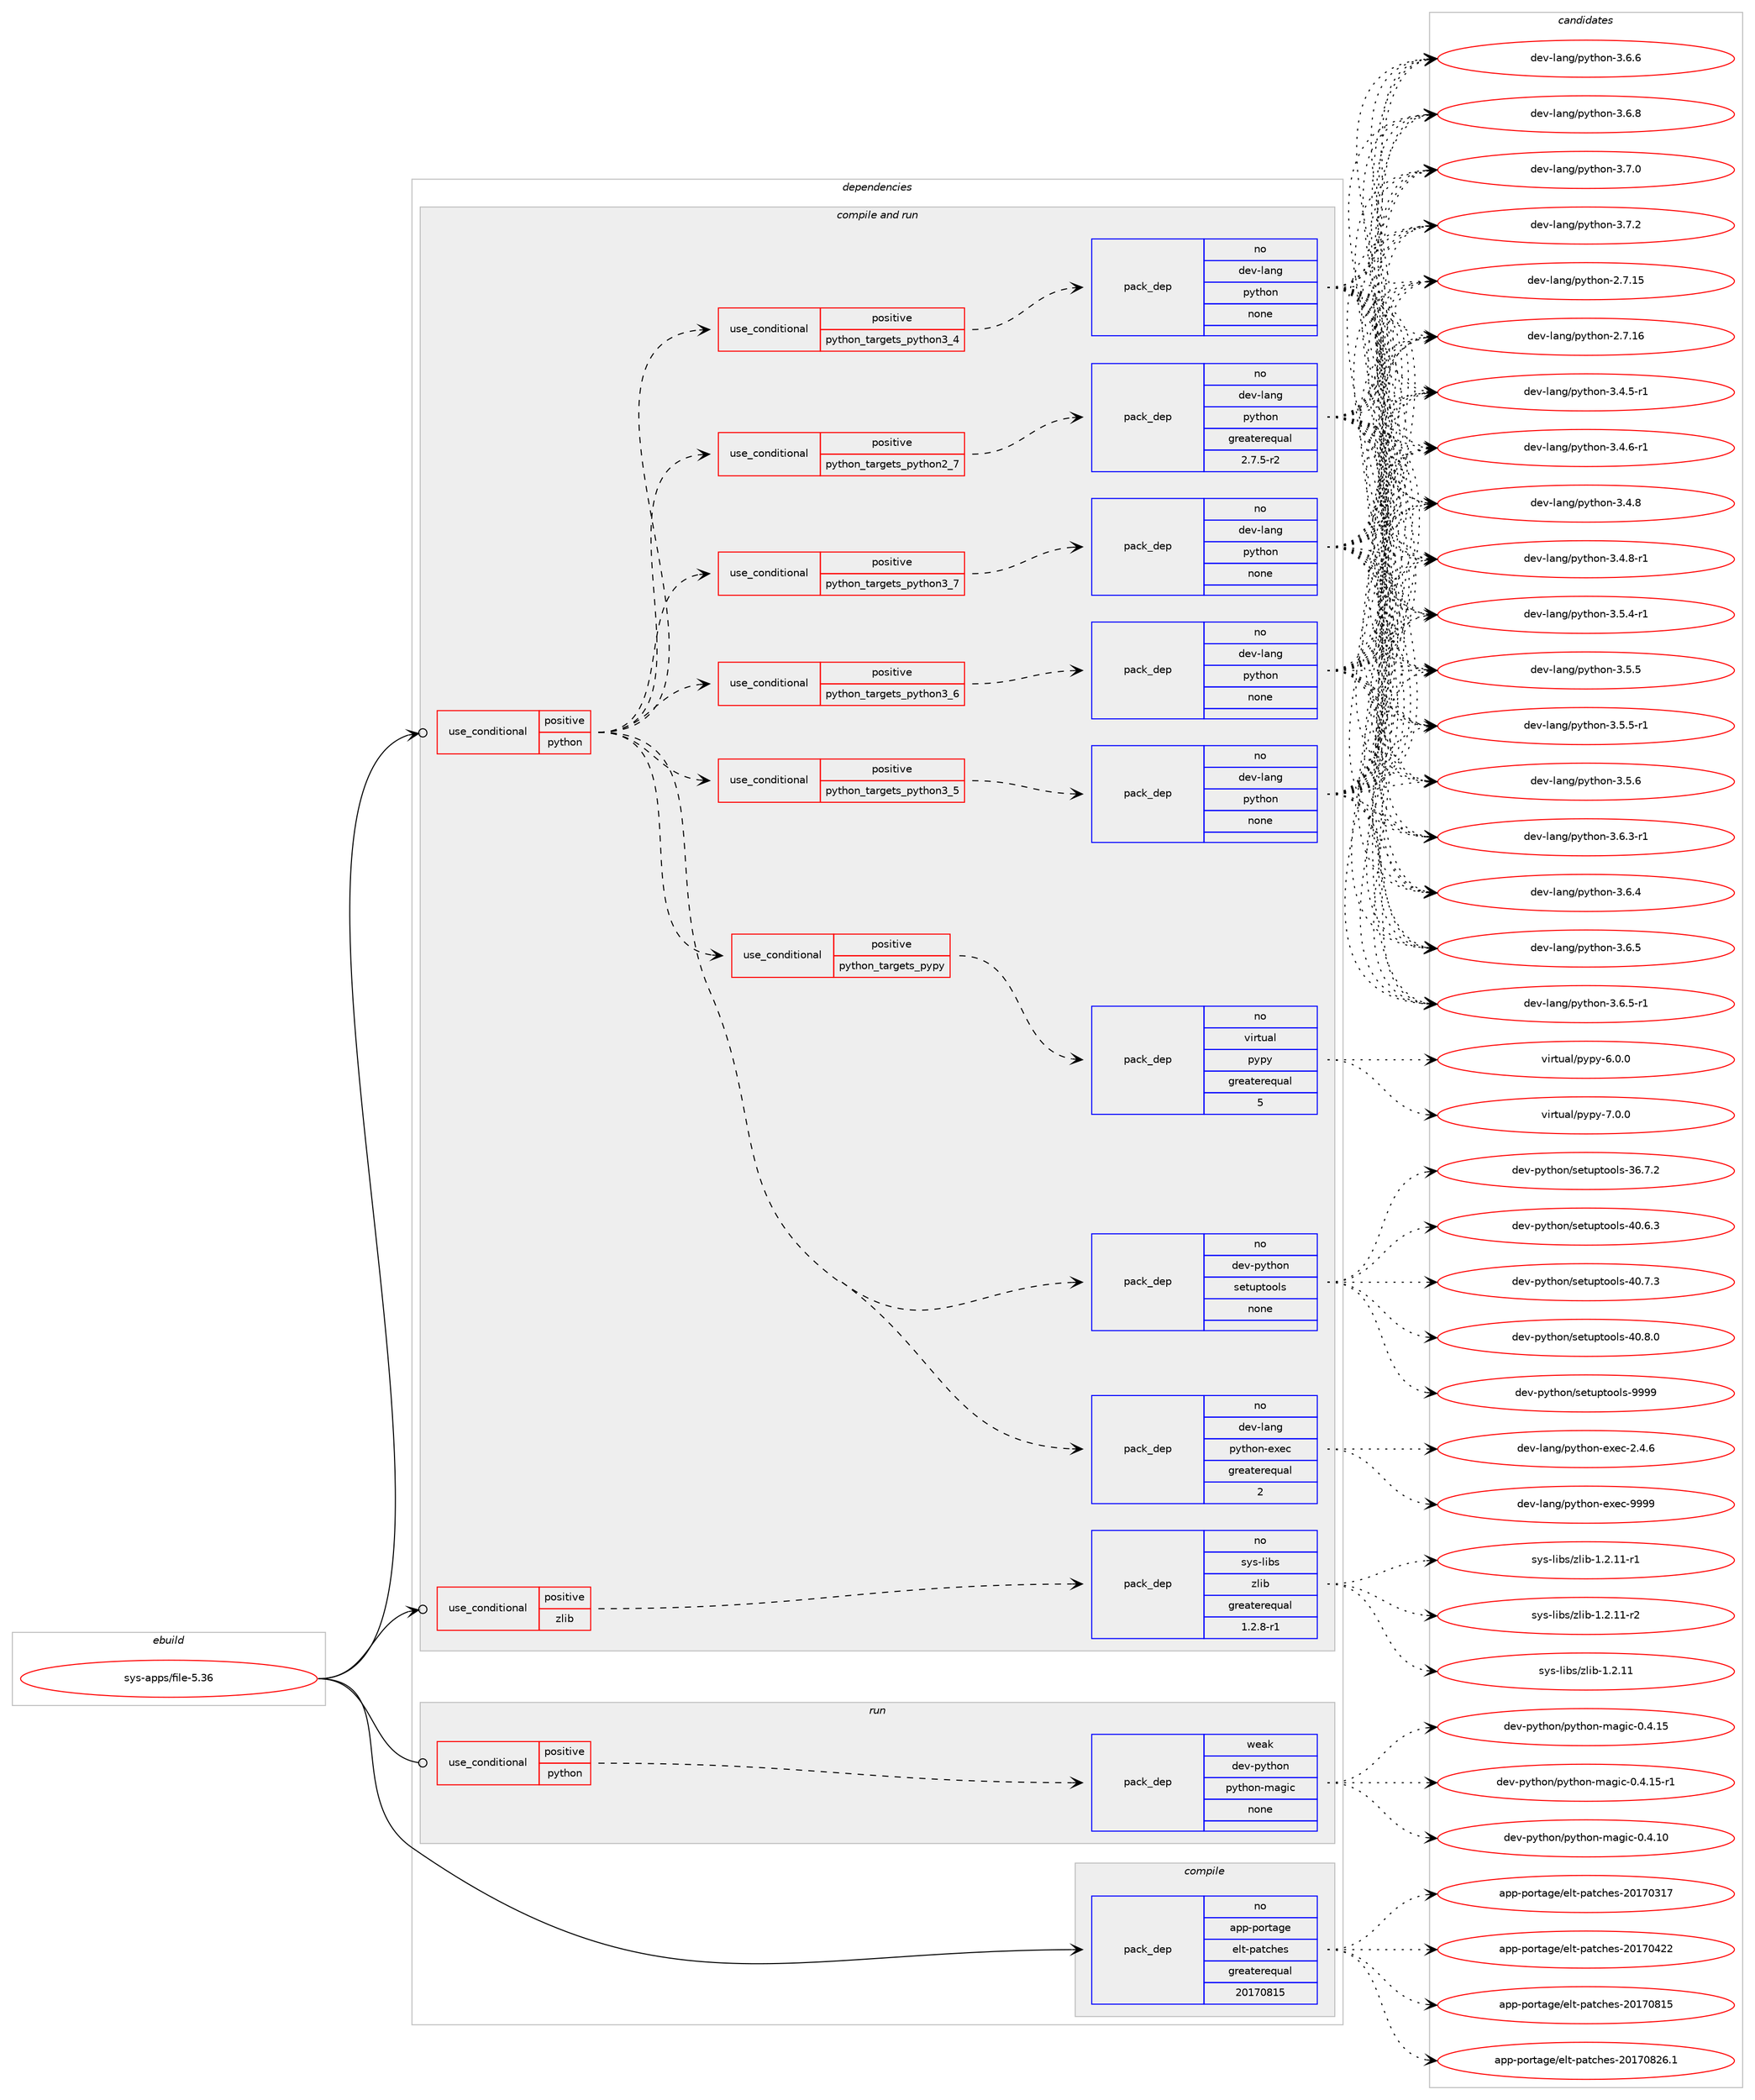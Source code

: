 digraph prolog {

# *************
# Graph options
# *************

newrank=true;
concentrate=true;
compound=true;
graph [rankdir=LR,fontname=Helvetica,fontsize=10,ranksep=1.5];#, ranksep=2.5, nodesep=0.2];
edge  [arrowhead=vee];
node  [fontname=Helvetica,fontsize=10];

# **********
# The ebuild
# **********

subgraph cluster_leftcol {
color=gray;
rank=same;
label=<<i>ebuild</i>>;
id [label="sys-apps/file-5.36", color=red, width=4, href="../sys-apps/file-5.36.svg"];
}

# ****************
# The dependencies
# ****************

subgraph cluster_midcol {
color=gray;
label=<<i>dependencies</i>>;
subgraph cluster_compile {
fillcolor="#eeeeee";
style=filled;
label=<<i>compile</i>>;
subgraph pack1226625 {
dependency1710458 [label=<<TABLE BORDER="0" CELLBORDER="1" CELLSPACING="0" CELLPADDING="4" WIDTH="220"><TR><TD ROWSPAN="6" CELLPADDING="30">pack_dep</TD></TR><TR><TD WIDTH="110">no</TD></TR><TR><TD>app-portage</TD></TR><TR><TD>elt-patches</TD></TR><TR><TD>greaterequal</TD></TR><TR><TD>20170815</TD></TR></TABLE>>, shape=none, color=blue];
}
id:e -> dependency1710458:w [weight=20,style="solid",arrowhead="vee"];
}
subgraph cluster_compileandrun {
fillcolor="#eeeeee";
style=filled;
label=<<i>compile and run</i>>;
subgraph cond455869 {
dependency1710459 [label=<<TABLE BORDER="0" CELLBORDER="1" CELLSPACING="0" CELLPADDING="4"><TR><TD ROWSPAN="3" CELLPADDING="10">use_conditional</TD></TR><TR><TD>positive</TD></TR><TR><TD>python</TD></TR></TABLE>>, shape=none, color=red];
subgraph cond455870 {
dependency1710460 [label=<<TABLE BORDER="0" CELLBORDER="1" CELLSPACING="0" CELLPADDING="4"><TR><TD ROWSPAN="3" CELLPADDING="10">use_conditional</TD></TR><TR><TD>positive</TD></TR><TR><TD>python_targets_pypy</TD></TR></TABLE>>, shape=none, color=red];
subgraph pack1226626 {
dependency1710461 [label=<<TABLE BORDER="0" CELLBORDER="1" CELLSPACING="0" CELLPADDING="4" WIDTH="220"><TR><TD ROWSPAN="6" CELLPADDING="30">pack_dep</TD></TR><TR><TD WIDTH="110">no</TD></TR><TR><TD>virtual</TD></TR><TR><TD>pypy</TD></TR><TR><TD>greaterequal</TD></TR><TR><TD>5</TD></TR></TABLE>>, shape=none, color=blue];
}
dependency1710460:e -> dependency1710461:w [weight=20,style="dashed",arrowhead="vee"];
}
dependency1710459:e -> dependency1710460:w [weight=20,style="dashed",arrowhead="vee"];
subgraph cond455871 {
dependency1710462 [label=<<TABLE BORDER="0" CELLBORDER="1" CELLSPACING="0" CELLPADDING="4"><TR><TD ROWSPAN="3" CELLPADDING="10">use_conditional</TD></TR><TR><TD>positive</TD></TR><TR><TD>python_targets_python2_7</TD></TR></TABLE>>, shape=none, color=red];
subgraph pack1226627 {
dependency1710463 [label=<<TABLE BORDER="0" CELLBORDER="1" CELLSPACING="0" CELLPADDING="4" WIDTH="220"><TR><TD ROWSPAN="6" CELLPADDING="30">pack_dep</TD></TR><TR><TD WIDTH="110">no</TD></TR><TR><TD>dev-lang</TD></TR><TR><TD>python</TD></TR><TR><TD>greaterequal</TD></TR><TR><TD>2.7.5-r2</TD></TR></TABLE>>, shape=none, color=blue];
}
dependency1710462:e -> dependency1710463:w [weight=20,style="dashed",arrowhead="vee"];
}
dependency1710459:e -> dependency1710462:w [weight=20,style="dashed",arrowhead="vee"];
subgraph cond455872 {
dependency1710464 [label=<<TABLE BORDER="0" CELLBORDER="1" CELLSPACING="0" CELLPADDING="4"><TR><TD ROWSPAN="3" CELLPADDING="10">use_conditional</TD></TR><TR><TD>positive</TD></TR><TR><TD>python_targets_python3_4</TD></TR></TABLE>>, shape=none, color=red];
subgraph pack1226628 {
dependency1710465 [label=<<TABLE BORDER="0" CELLBORDER="1" CELLSPACING="0" CELLPADDING="4" WIDTH="220"><TR><TD ROWSPAN="6" CELLPADDING="30">pack_dep</TD></TR><TR><TD WIDTH="110">no</TD></TR><TR><TD>dev-lang</TD></TR><TR><TD>python</TD></TR><TR><TD>none</TD></TR><TR><TD></TD></TR></TABLE>>, shape=none, color=blue];
}
dependency1710464:e -> dependency1710465:w [weight=20,style="dashed",arrowhead="vee"];
}
dependency1710459:e -> dependency1710464:w [weight=20,style="dashed",arrowhead="vee"];
subgraph cond455873 {
dependency1710466 [label=<<TABLE BORDER="0" CELLBORDER="1" CELLSPACING="0" CELLPADDING="4"><TR><TD ROWSPAN="3" CELLPADDING="10">use_conditional</TD></TR><TR><TD>positive</TD></TR><TR><TD>python_targets_python3_5</TD></TR></TABLE>>, shape=none, color=red];
subgraph pack1226629 {
dependency1710467 [label=<<TABLE BORDER="0" CELLBORDER="1" CELLSPACING="0" CELLPADDING="4" WIDTH="220"><TR><TD ROWSPAN="6" CELLPADDING="30">pack_dep</TD></TR><TR><TD WIDTH="110">no</TD></TR><TR><TD>dev-lang</TD></TR><TR><TD>python</TD></TR><TR><TD>none</TD></TR><TR><TD></TD></TR></TABLE>>, shape=none, color=blue];
}
dependency1710466:e -> dependency1710467:w [weight=20,style="dashed",arrowhead="vee"];
}
dependency1710459:e -> dependency1710466:w [weight=20,style="dashed",arrowhead="vee"];
subgraph cond455874 {
dependency1710468 [label=<<TABLE BORDER="0" CELLBORDER="1" CELLSPACING="0" CELLPADDING="4"><TR><TD ROWSPAN="3" CELLPADDING="10">use_conditional</TD></TR><TR><TD>positive</TD></TR><TR><TD>python_targets_python3_6</TD></TR></TABLE>>, shape=none, color=red];
subgraph pack1226630 {
dependency1710469 [label=<<TABLE BORDER="0" CELLBORDER="1" CELLSPACING="0" CELLPADDING="4" WIDTH="220"><TR><TD ROWSPAN="6" CELLPADDING="30">pack_dep</TD></TR><TR><TD WIDTH="110">no</TD></TR><TR><TD>dev-lang</TD></TR><TR><TD>python</TD></TR><TR><TD>none</TD></TR><TR><TD></TD></TR></TABLE>>, shape=none, color=blue];
}
dependency1710468:e -> dependency1710469:w [weight=20,style="dashed",arrowhead="vee"];
}
dependency1710459:e -> dependency1710468:w [weight=20,style="dashed",arrowhead="vee"];
subgraph cond455875 {
dependency1710470 [label=<<TABLE BORDER="0" CELLBORDER="1" CELLSPACING="0" CELLPADDING="4"><TR><TD ROWSPAN="3" CELLPADDING="10">use_conditional</TD></TR><TR><TD>positive</TD></TR><TR><TD>python_targets_python3_7</TD></TR></TABLE>>, shape=none, color=red];
subgraph pack1226631 {
dependency1710471 [label=<<TABLE BORDER="0" CELLBORDER="1" CELLSPACING="0" CELLPADDING="4" WIDTH="220"><TR><TD ROWSPAN="6" CELLPADDING="30">pack_dep</TD></TR><TR><TD WIDTH="110">no</TD></TR><TR><TD>dev-lang</TD></TR><TR><TD>python</TD></TR><TR><TD>none</TD></TR><TR><TD></TD></TR></TABLE>>, shape=none, color=blue];
}
dependency1710470:e -> dependency1710471:w [weight=20,style="dashed",arrowhead="vee"];
}
dependency1710459:e -> dependency1710470:w [weight=20,style="dashed",arrowhead="vee"];
subgraph pack1226632 {
dependency1710472 [label=<<TABLE BORDER="0" CELLBORDER="1" CELLSPACING="0" CELLPADDING="4" WIDTH="220"><TR><TD ROWSPAN="6" CELLPADDING="30">pack_dep</TD></TR><TR><TD WIDTH="110">no</TD></TR><TR><TD>dev-lang</TD></TR><TR><TD>python-exec</TD></TR><TR><TD>greaterequal</TD></TR><TR><TD>2</TD></TR></TABLE>>, shape=none, color=blue];
}
dependency1710459:e -> dependency1710472:w [weight=20,style="dashed",arrowhead="vee"];
subgraph pack1226633 {
dependency1710473 [label=<<TABLE BORDER="0" CELLBORDER="1" CELLSPACING="0" CELLPADDING="4" WIDTH="220"><TR><TD ROWSPAN="6" CELLPADDING="30">pack_dep</TD></TR><TR><TD WIDTH="110">no</TD></TR><TR><TD>dev-python</TD></TR><TR><TD>setuptools</TD></TR><TR><TD>none</TD></TR><TR><TD></TD></TR></TABLE>>, shape=none, color=blue];
}
dependency1710459:e -> dependency1710473:w [weight=20,style="dashed",arrowhead="vee"];
}
id:e -> dependency1710459:w [weight=20,style="solid",arrowhead="odotvee"];
subgraph cond455876 {
dependency1710474 [label=<<TABLE BORDER="0" CELLBORDER="1" CELLSPACING="0" CELLPADDING="4"><TR><TD ROWSPAN="3" CELLPADDING="10">use_conditional</TD></TR><TR><TD>positive</TD></TR><TR><TD>zlib</TD></TR></TABLE>>, shape=none, color=red];
subgraph pack1226634 {
dependency1710475 [label=<<TABLE BORDER="0" CELLBORDER="1" CELLSPACING="0" CELLPADDING="4" WIDTH="220"><TR><TD ROWSPAN="6" CELLPADDING="30">pack_dep</TD></TR><TR><TD WIDTH="110">no</TD></TR><TR><TD>sys-libs</TD></TR><TR><TD>zlib</TD></TR><TR><TD>greaterequal</TD></TR><TR><TD>1.2.8-r1</TD></TR></TABLE>>, shape=none, color=blue];
}
dependency1710474:e -> dependency1710475:w [weight=20,style="dashed",arrowhead="vee"];
}
id:e -> dependency1710474:w [weight=20,style="solid",arrowhead="odotvee"];
}
subgraph cluster_run {
fillcolor="#eeeeee";
style=filled;
label=<<i>run</i>>;
subgraph cond455877 {
dependency1710476 [label=<<TABLE BORDER="0" CELLBORDER="1" CELLSPACING="0" CELLPADDING="4"><TR><TD ROWSPAN="3" CELLPADDING="10">use_conditional</TD></TR><TR><TD>positive</TD></TR><TR><TD>python</TD></TR></TABLE>>, shape=none, color=red];
subgraph pack1226635 {
dependency1710477 [label=<<TABLE BORDER="0" CELLBORDER="1" CELLSPACING="0" CELLPADDING="4" WIDTH="220"><TR><TD ROWSPAN="6" CELLPADDING="30">pack_dep</TD></TR><TR><TD WIDTH="110">weak</TD></TR><TR><TD>dev-python</TD></TR><TR><TD>python-magic</TD></TR><TR><TD>none</TD></TR><TR><TD></TD></TR></TABLE>>, shape=none, color=blue];
}
dependency1710476:e -> dependency1710477:w [weight=20,style="dashed",arrowhead="vee"];
}
id:e -> dependency1710476:w [weight=20,style="solid",arrowhead="odot"];
}
}

# **************
# The candidates
# **************

subgraph cluster_choices {
rank=same;
color=gray;
label=<<i>candidates</i>>;

subgraph choice1226625 {
color=black;
nodesep=1;
choice97112112451121111141169710310147101108116451129711699104101115455048495548514955 [label="app-portage/elt-patches-20170317", color=red, width=4,href="../app-portage/elt-patches-20170317.svg"];
choice97112112451121111141169710310147101108116451129711699104101115455048495548525050 [label="app-portage/elt-patches-20170422", color=red, width=4,href="../app-portage/elt-patches-20170422.svg"];
choice97112112451121111141169710310147101108116451129711699104101115455048495548564953 [label="app-portage/elt-patches-20170815", color=red, width=4,href="../app-portage/elt-patches-20170815.svg"];
choice971121124511211111411697103101471011081164511297116991041011154550484955485650544649 [label="app-portage/elt-patches-20170826.1", color=red, width=4,href="../app-portage/elt-patches-20170826.1.svg"];
dependency1710458:e -> choice97112112451121111141169710310147101108116451129711699104101115455048495548514955:w [style=dotted,weight="100"];
dependency1710458:e -> choice97112112451121111141169710310147101108116451129711699104101115455048495548525050:w [style=dotted,weight="100"];
dependency1710458:e -> choice97112112451121111141169710310147101108116451129711699104101115455048495548564953:w [style=dotted,weight="100"];
dependency1710458:e -> choice971121124511211111411697103101471011081164511297116991041011154550484955485650544649:w [style=dotted,weight="100"];
}
subgraph choice1226626 {
color=black;
nodesep=1;
choice1181051141161179710847112121112121455446484648 [label="virtual/pypy-6.0.0", color=red, width=4,href="../virtual/pypy-6.0.0.svg"];
choice1181051141161179710847112121112121455546484648 [label="virtual/pypy-7.0.0", color=red, width=4,href="../virtual/pypy-7.0.0.svg"];
dependency1710461:e -> choice1181051141161179710847112121112121455446484648:w [style=dotted,weight="100"];
dependency1710461:e -> choice1181051141161179710847112121112121455546484648:w [style=dotted,weight="100"];
}
subgraph choice1226627 {
color=black;
nodesep=1;
choice10010111845108971101034711212111610411111045504655464953 [label="dev-lang/python-2.7.15", color=red, width=4,href="../dev-lang/python-2.7.15.svg"];
choice10010111845108971101034711212111610411111045504655464954 [label="dev-lang/python-2.7.16", color=red, width=4,href="../dev-lang/python-2.7.16.svg"];
choice1001011184510897110103471121211161041111104551465246534511449 [label="dev-lang/python-3.4.5-r1", color=red, width=4,href="../dev-lang/python-3.4.5-r1.svg"];
choice1001011184510897110103471121211161041111104551465246544511449 [label="dev-lang/python-3.4.6-r1", color=red, width=4,href="../dev-lang/python-3.4.6-r1.svg"];
choice100101118451089711010347112121116104111110455146524656 [label="dev-lang/python-3.4.8", color=red, width=4,href="../dev-lang/python-3.4.8.svg"];
choice1001011184510897110103471121211161041111104551465246564511449 [label="dev-lang/python-3.4.8-r1", color=red, width=4,href="../dev-lang/python-3.4.8-r1.svg"];
choice1001011184510897110103471121211161041111104551465346524511449 [label="dev-lang/python-3.5.4-r1", color=red, width=4,href="../dev-lang/python-3.5.4-r1.svg"];
choice100101118451089711010347112121116104111110455146534653 [label="dev-lang/python-3.5.5", color=red, width=4,href="../dev-lang/python-3.5.5.svg"];
choice1001011184510897110103471121211161041111104551465346534511449 [label="dev-lang/python-3.5.5-r1", color=red, width=4,href="../dev-lang/python-3.5.5-r1.svg"];
choice100101118451089711010347112121116104111110455146534654 [label="dev-lang/python-3.5.6", color=red, width=4,href="../dev-lang/python-3.5.6.svg"];
choice1001011184510897110103471121211161041111104551465446514511449 [label="dev-lang/python-3.6.3-r1", color=red, width=4,href="../dev-lang/python-3.6.3-r1.svg"];
choice100101118451089711010347112121116104111110455146544652 [label="dev-lang/python-3.6.4", color=red, width=4,href="../dev-lang/python-3.6.4.svg"];
choice100101118451089711010347112121116104111110455146544653 [label="dev-lang/python-3.6.5", color=red, width=4,href="../dev-lang/python-3.6.5.svg"];
choice1001011184510897110103471121211161041111104551465446534511449 [label="dev-lang/python-3.6.5-r1", color=red, width=4,href="../dev-lang/python-3.6.5-r1.svg"];
choice100101118451089711010347112121116104111110455146544654 [label="dev-lang/python-3.6.6", color=red, width=4,href="../dev-lang/python-3.6.6.svg"];
choice100101118451089711010347112121116104111110455146544656 [label="dev-lang/python-3.6.8", color=red, width=4,href="../dev-lang/python-3.6.8.svg"];
choice100101118451089711010347112121116104111110455146554648 [label="dev-lang/python-3.7.0", color=red, width=4,href="../dev-lang/python-3.7.0.svg"];
choice100101118451089711010347112121116104111110455146554650 [label="dev-lang/python-3.7.2", color=red, width=4,href="../dev-lang/python-3.7.2.svg"];
dependency1710463:e -> choice10010111845108971101034711212111610411111045504655464953:w [style=dotted,weight="100"];
dependency1710463:e -> choice10010111845108971101034711212111610411111045504655464954:w [style=dotted,weight="100"];
dependency1710463:e -> choice1001011184510897110103471121211161041111104551465246534511449:w [style=dotted,weight="100"];
dependency1710463:e -> choice1001011184510897110103471121211161041111104551465246544511449:w [style=dotted,weight="100"];
dependency1710463:e -> choice100101118451089711010347112121116104111110455146524656:w [style=dotted,weight="100"];
dependency1710463:e -> choice1001011184510897110103471121211161041111104551465246564511449:w [style=dotted,weight="100"];
dependency1710463:e -> choice1001011184510897110103471121211161041111104551465346524511449:w [style=dotted,weight="100"];
dependency1710463:e -> choice100101118451089711010347112121116104111110455146534653:w [style=dotted,weight="100"];
dependency1710463:e -> choice1001011184510897110103471121211161041111104551465346534511449:w [style=dotted,weight="100"];
dependency1710463:e -> choice100101118451089711010347112121116104111110455146534654:w [style=dotted,weight="100"];
dependency1710463:e -> choice1001011184510897110103471121211161041111104551465446514511449:w [style=dotted,weight="100"];
dependency1710463:e -> choice100101118451089711010347112121116104111110455146544652:w [style=dotted,weight="100"];
dependency1710463:e -> choice100101118451089711010347112121116104111110455146544653:w [style=dotted,weight="100"];
dependency1710463:e -> choice1001011184510897110103471121211161041111104551465446534511449:w [style=dotted,weight="100"];
dependency1710463:e -> choice100101118451089711010347112121116104111110455146544654:w [style=dotted,weight="100"];
dependency1710463:e -> choice100101118451089711010347112121116104111110455146544656:w [style=dotted,weight="100"];
dependency1710463:e -> choice100101118451089711010347112121116104111110455146554648:w [style=dotted,weight="100"];
dependency1710463:e -> choice100101118451089711010347112121116104111110455146554650:w [style=dotted,weight="100"];
}
subgraph choice1226628 {
color=black;
nodesep=1;
choice10010111845108971101034711212111610411111045504655464953 [label="dev-lang/python-2.7.15", color=red, width=4,href="../dev-lang/python-2.7.15.svg"];
choice10010111845108971101034711212111610411111045504655464954 [label="dev-lang/python-2.7.16", color=red, width=4,href="../dev-lang/python-2.7.16.svg"];
choice1001011184510897110103471121211161041111104551465246534511449 [label="dev-lang/python-3.4.5-r1", color=red, width=4,href="../dev-lang/python-3.4.5-r1.svg"];
choice1001011184510897110103471121211161041111104551465246544511449 [label="dev-lang/python-3.4.6-r1", color=red, width=4,href="../dev-lang/python-3.4.6-r1.svg"];
choice100101118451089711010347112121116104111110455146524656 [label="dev-lang/python-3.4.8", color=red, width=4,href="../dev-lang/python-3.4.8.svg"];
choice1001011184510897110103471121211161041111104551465246564511449 [label="dev-lang/python-3.4.8-r1", color=red, width=4,href="../dev-lang/python-3.4.8-r1.svg"];
choice1001011184510897110103471121211161041111104551465346524511449 [label="dev-lang/python-3.5.4-r1", color=red, width=4,href="../dev-lang/python-3.5.4-r1.svg"];
choice100101118451089711010347112121116104111110455146534653 [label="dev-lang/python-3.5.5", color=red, width=4,href="../dev-lang/python-3.5.5.svg"];
choice1001011184510897110103471121211161041111104551465346534511449 [label="dev-lang/python-3.5.5-r1", color=red, width=4,href="../dev-lang/python-3.5.5-r1.svg"];
choice100101118451089711010347112121116104111110455146534654 [label="dev-lang/python-3.5.6", color=red, width=4,href="../dev-lang/python-3.5.6.svg"];
choice1001011184510897110103471121211161041111104551465446514511449 [label="dev-lang/python-3.6.3-r1", color=red, width=4,href="../dev-lang/python-3.6.3-r1.svg"];
choice100101118451089711010347112121116104111110455146544652 [label="dev-lang/python-3.6.4", color=red, width=4,href="../dev-lang/python-3.6.4.svg"];
choice100101118451089711010347112121116104111110455146544653 [label="dev-lang/python-3.6.5", color=red, width=4,href="../dev-lang/python-3.6.5.svg"];
choice1001011184510897110103471121211161041111104551465446534511449 [label="dev-lang/python-3.6.5-r1", color=red, width=4,href="../dev-lang/python-3.6.5-r1.svg"];
choice100101118451089711010347112121116104111110455146544654 [label="dev-lang/python-3.6.6", color=red, width=4,href="../dev-lang/python-3.6.6.svg"];
choice100101118451089711010347112121116104111110455146544656 [label="dev-lang/python-3.6.8", color=red, width=4,href="../dev-lang/python-3.6.8.svg"];
choice100101118451089711010347112121116104111110455146554648 [label="dev-lang/python-3.7.0", color=red, width=4,href="../dev-lang/python-3.7.0.svg"];
choice100101118451089711010347112121116104111110455146554650 [label="dev-lang/python-3.7.2", color=red, width=4,href="../dev-lang/python-3.7.2.svg"];
dependency1710465:e -> choice10010111845108971101034711212111610411111045504655464953:w [style=dotted,weight="100"];
dependency1710465:e -> choice10010111845108971101034711212111610411111045504655464954:w [style=dotted,weight="100"];
dependency1710465:e -> choice1001011184510897110103471121211161041111104551465246534511449:w [style=dotted,weight="100"];
dependency1710465:e -> choice1001011184510897110103471121211161041111104551465246544511449:w [style=dotted,weight="100"];
dependency1710465:e -> choice100101118451089711010347112121116104111110455146524656:w [style=dotted,weight="100"];
dependency1710465:e -> choice1001011184510897110103471121211161041111104551465246564511449:w [style=dotted,weight="100"];
dependency1710465:e -> choice1001011184510897110103471121211161041111104551465346524511449:w [style=dotted,weight="100"];
dependency1710465:e -> choice100101118451089711010347112121116104111110455146534653:w [style=dotted,weight="100"];
dependency1710465:e -> choice1001011184510897110103471121211161041111104551465346534511449:w [style=dotted,weight="100"];
dependency1710465:e -> choice100101118451089711010347112121116104111110455146534654:w [style=dotted,weight="100"];
dependency1710465:e -> choice1001011184510897110103471121211161041111104551465446514511449:w [style=dotted,weight="100"];
dependency1710465:e -> choice100101118451089711010347112121116104111110455146544652:w [style=dotted,weight="100"];
dependency1710465:e -> choice100101118451089711010347112121116104111110455146544653:w [style=dotted,weight="100"];
dependency1710465:e -> choice1001011184510897110103471121211161041111104551465446534511449:w [style=dotted,weight="100"];
dependency1710465:e -> choice100101118451089711010347112121116104111110455146544654:w [style=dotted,weight="100"];
dependency1710465:e -> choice100101118451089711010347112121116104111110455146544656:w [style=dotted,weight="100"];
dependency1710465:e -> choice100101118451089711010347112121116104111110455146554648:w [style=dotted,weight="100"];
dependency1710465:e -> choice100101118451089711010347112121116104111110455146554650:w [style=dotted,weight="100"];
}
subgraph choice1226629 {
color=black;
nodesep=1;
choice10010111845108971101034711212111610411111045504655464953 [label="dev-lang/python-2.7.15", color=red, width=4,href="../dev-lang/python-2.7.15.svg"];
choice10010111845108971101034711212111610411111045504655464954 [label="dev-lang/python-2.7.16", color=red, width=4,href="../dev-lang/python-2.7.16.svg"];
choice1001011184510897110103471121211161041111104551465246534511449 [label="dev-lang/python-3.4.5-r1", color=red, width=4,href="../dev-lang/python-3.4.5-r1.svg"];
choice1001011184510897110103471121211161041111104551465246544511449 [label="dev-lang/python-3.4.6-r1", color=red, width=4,href="../dev-lang/python-3.4.6-r1.svg"];
choice100101118451089711010347112121116104111110455146524656 [label="dev-lang/python-3.4.8", color=red, width=4,href="../dev-lang/python-3.4.8.svg"];
choice1001011184510897110103471121211161041111104551465246564511449 [label="dev-lang/python-3.4.8-r1", color=red, width=4,href="../dev-lang/python-3.4.8-r1.svg"];
choice1001011184510897110103471121211161041111104551465346524511449 [label="dev-lang/python-3.5.4-r1", color=red, width=4,href="../dev-lang/python-3.5.4-r1.svg"];
choice100101118451089711010347112121116104111110455146534653 [label="dev-lang/python-3.5.5", color=red, width=4,href="../dev-lang/python-3.5.5.svg"];
choice1001011184510897110103471121211161041111104551465346534511449 [label="dev-lang/python-3.5.5-r1", color=red, width=4,href="../dev-lang/python-3.5.5-r1.svg"];
choice100101118451089711010347112121116104111110455146534654 [label="dev-lang/python-3.5.6", color=red, width=4,href="../dev-lang/python-3.5.6.svg"];
choice1001011184510897110103471121211161041111104551465446514511449 [label="dev-lang/python-3.6.3-r1", color=red, width=4,href="../dev-lang/python-3.6.3-r1.svg"];
choice100101118451089711010347112121116104111110455146544652 [label="dev-lang/python-3.6.4", color=red, width=4,href="../dev-lang/python-3.6.4.svg"];
choice100101118451089711010347112121116104111110455146544653 [label="dev-lang/python-3.6.5", color=red, width=4,href="../dev-lang/python-3.6.5.svg"];
choice1001011184510897110103471121211161041111104551465446534511449 [label="dev-lang/python-3.6.5-r1", color=red, width=4,href="../dev-lang/python-3.6.5-r1.svg"];
choice100101118451089711010347112121116104111110455146544654 [label="dev-lang/python-3.6.6", color=red, width=4,href="../dev-lang/python-3.6.6.svg"];
choice100101118451089711010347112121116104111110455146544656 [label="dev-lang/python-3.6.8", color=red, width=4,href="../dev-lang/python-3.6.8.svg"];
choice100101118451089711010347112121116104111110455146554648 [label="dev-lang/python-3.7.0", color=red, width=4,href="../dev-lang/python-3.7.0.svg"];
choice100101118451089711010347112121116104111110455146554650 [label="dev-lang/python-3.7.2", color=red, width=4,href="../dev-lang/python-3.7.2.svg"];
dependency1710467:e -> choice10010111845108971101034711212111610411111045504655464953:w [style=dotted,weight="100"];
dependency1710467:e -> choice10010111845108971101034711212111610411111045504655464954:w [style=dotted,weight="100"];
dependency1710467:e -> choice1001011184510897110103471121211161041111104551465246534511449:w [style=dotted,weight="100"];
dependency1710467:e -> choice1001011184510897110103471121211161041111104551465246544511449:w [style=dotted,weight="100"];
dependency1710467:e -> choice100101118451089711010347112121116104111110455146524656:w [style=dotted,weight="100"];
dependency1710467:e -> choice1001011184510897110103471121211161041111104551465246564511449:w [style=dotted,weight="100"];
dependency1710467:e -> choice1001011184510897110103471121211161041111104551465346524511449:w [style=dotted,weight="100"];
dependency1710467:e -> choice100101118451089711010347112121116104111110455146534653:w [style=dotted,weight="100"];
dependency1710467:e -> choice1001011184510897110103471121211161041111104551465346534511449:w [style=dotted,weight="100"];
dependency1710467:e -> choice100101118451089711010347112121116104111110455146534654:w [style=dotted,weight="100"];
dependency1710467:e -> choice1001011184510897110103471121211161041111104551465446514511449:w [style=dotted,weight="100"];
dependency1710467:e -> choice100101118451089711010347112121116104111110455146544652:w [style=dotted,weight="100"];
dependency1710467:e -> choice100101118451089711010347112121116104111110455146544653:w [style=dotted,weight="100"];
dependency1710467:e -> choice1001011184510897110103471121211161041111104551465446534511449:w [style=dotted,weight="100"];
dependency1710467:e -> choice100101118451089711010347112121116104111110455146544654:w [style=dotted,weight="100"];
dependency1710467:e -> choice100101118451089711010347112121116104111110455146544656:w [style=dotted,weight="100"];
dependency1710467:e -> choice100101118451089711010347112121116104111110455146554648:w [style=dotted,weight="100"];
dependency1710467:e -> choice100101118451089711010347112121116104111110455146554650:w [style=dotted,weight="100"];
}
subgraph choice1226630 {
color=black;
nodesep=1;
choice10010111845108971101034711212111610411111045504655464953 [label="dev-lang/python-2.7.15", color=red, width=4,href="../dev-lang/python-2.7.15.svg"];
choice10010111845108971101034711212111610411111045504655464954 [label="dev-lang/python-2.7.16", color=red, width=4,href="../dev-lang/python-2.7.16.svg"];
choice1001011184510897110103471121211161041111104551465246534511449 [label="dev-lang/python-3.4.5-r1", color=red, width=4,href="../dev-lang/python-3.4.5-r1.svg"];
choice1001011184510897110103471121211161041111104551465246544511449 [label="dev-lang/python-3.4.6-r1", color=red, width=4,href="../dev-lang/python-3.4.6-r1.svg"];
choice100101118451089711010347112121116104111110455146524656 [label="dev-lang/python-3.4.8", color=red, width=4,href="../dev-lang/python-3.4.8.svg"];
choice1001011184510897110103471121211161041111104551465246564511449 [label="dev-lang/python-3.4.8-r1", color=red, width=4,href="../dev-lang/python-3.4.8-r1.svg"];
choice1001011184510897110103471121211161041111104551465346524511449 [label="dev-lang/python-3.5.4-r1", color=red, width=4,href="../dev-lang/python-3.5.4-r1.svg"];
choice100101118451089711010347112121116104111110455146534653 [label="dev-lang/python-3.5.5", color=red, width=4,href="../dev-lang/python-3.5.5.svg"];
choice1001011184510897110103471121211161041111104551465346534511449 [label="dev-lang/python-3.5.5-r1", color=red, width=4,href="../dev-lang/python-3.5.5-r1.svg"];
choice100101118451089711010347112121116104111110455146534654 [label="dev-lang/python-3.5.6", color=red, width=4,href="../dev-lang/python-3.5.6.svg"];
choice1001011184510897110103471121211161041111104551465446514511449 [label="dev-lang/python-3.6.3-r1", color=red, width=4,href="../dev-lang/python-3.6.3-r1.svg"];
choice100101118451089711010347112121116104111110455146544652 [label="dev-lang/python-3.6.4", color=red, width=4,href="../dev-lang/python-3.6.4.svg"];
choice100101118451089711010347112121116104111110455146544653 [label="dev-lang/python-3.6.5", color=red, width=4,href="../dev-lang/python-3.6.5.svg"];
choice1001011184510897110103471121211161041111104551465446534511449 [label="dev-lang/python-3.6.5-r1", color=red, width=4,href="../dev-lang/python-3.6.5-r1.svg"];
choice100101118451089711010347112121116104111110455146544654 [label="dev-lang/python-3.6.6", color=red, width=4,href="../dev-lang/python-3.6.6.svg"];
choice100101118451089711010347112121116104111110455146544656 [label="dev-lang/python-3.6.8", color=red, width=4,href="../dev-lang/python-3.6.8.svg"];
choice100101118451089711010347112121116104111110455146554648 [label="dev-lang/python-3.7.0", color=red, width=4,href="../dev-lang/python-3.7.0.svg"];
choice100101118451089711010347112121116104111110455146554650 [label="dev-lang/python-3.7.2", color=red, width=4,href="../dev-lang/python-3.7.2.svg"];
dependency1710469:e -> choice10010111845108971101034711212111610411111045504655464953:w [style=dotted,weight="100"];
dependency1710469:e -> choice10010111845108971101034711212111610411111045504655464954:w [style=dotted,weight="100"];
dependency1710469:e -> choice1001011184510897110103471121211161041111104551465246534511449:w [style=dotted,weight="100"];
dependency1710469:e -> choice1001011184510897110103471121211161041111104551465246544511449:w [style=dotted,weight="100"];
dependency1710469:e -> choice100101118451089711010347112121116104111110455146524656:w [style=dotted,weight="100"];
dependency1710469:e -> choice1001011184510897110103471121211161041111104551465246564511449:w [style=dotted,weight="100"];
dependency1710469:e -> choice1001011184510897110103471121211161041111104551465346524511449:w [style=dotted,weight="100"];
dependency1710469:e -> choice100101118451089711010347112121116104111110455146534653:w [style=dotted,weight="100"];
dependency1710469:e -> choice1001011184510897110103471121211161041111104551465346534511449:w [style=dotted,weight="100"];
dependency1710469:e -> choice100101118451089711010347112121116104111110455146534654:w [style=dotted,weight="100"];
dependency1710469:e -> choice1001011184510897110103471121211161041111104551465446514511449:w [style=dotted,weight="100"];
dependency1710469:e -> choice100101118451089711010347112121116104111110455146544652:w [style=dotted,weight="100"];
dependency1710469:e -> choice100101118451089711010347112121116104111110455146544653:w [style=dotted,weight="100"];
dependency1710469:e -> choice1001011184510897110103471121211161041111104551465446534511449:w [style=dotted,weight="100"];
dependency1710469:e -> choice100101118451089711010347112121116104111110455146544654:w [style=dotted,weight="100"];
dependency1710469:e -> choice100101118451089711010347112121116104111110455146544656:w [style=dotted,weight="100"];
dependency1710469:e -> choice100101118451089711010347112121116104111110455146554648:w [style=dotted,weight="100"];
dependency1710469:e -> choice100101118451089711010347112121116104111110455146554650:w [style=dotted,weight="100"];
}
subgraph choice1226631 {
color=black;
nodesep=1;
choice10010111845108971101034711212111610411111045504655464953 [label="dev-lang/python-2.7.15", color=red, width=4,href="../dev-lang/python-2.7.15.svg"];
choice10010111845108971101034711212111610411111045504655464954 [label="dev-lang/python-2.7.16", color=red, width=4,href="../dev-lang/python-2.7.16.svg"];
choice1001011184510897110103471121211161041111104551465246534511449 [label="dev-lang/python-3.4.5-r1", color=red, width=4,href="../dev-lang/python-3.4.5-r1.svg"];
choice1001011184510897110103471121211161041111104551465246544511449 [label="dev-lang/python-3.4.6-r1", color=red, width=4,href="../dev-lang/python-3.4.6-r1.svg"];
choice100101118451089711010347112121116104111110455146524656 [label="dev-lang/python-3.4.8", color=red, width=4,href="../dev-lang/python-3.4.8.svg"];
choice1001011184510897110103471121211161041111104551465246564511449 [label="dev-lang/python-3.4.8-r1", color=red, width=4,href="../dev-lang/python-3.4.8-r1.svg"];
choice1001011184510897110103471121211161041111104551465346524511449 [label="dev-lang/python-3.5.4-r1", color=red, width=4,href="../dev-lang/python-3.5.4-r1.svg"];
choice100101118451089711010347112121116104111110455146534653 [label="dev-lang/python-3.5.5", color=red, width=4,href="../dev-lang/python-3.5.5.svg"];
choice1001011184510897110103471121211161041111104551465346534511449 [label="dev-lang/python-3.5.5-r1", color=red, width=4,href="../dev-lang/python-3.5.5-r1.svg"];
choice100101118451089711010347112121116104111110455146534654 [label="dev-lang/python-3.5.6", color=red, width=4,href="../dev-lang/python-3.5.6.svg"];
choice1001011184510897110103471121211161041111104551465446514511449 [label="dev-lang/python-3.6.3-r1", color=red, width=4,href="../dev-lang/python-3.6.3-r1.svg"];
choice100101118451089711010347112121116104111110455146544652 [label="dev-lang/python-3.6.4", color=red, width=4,href="../dev-lang/python-3.6.4.svg"];
choice100101118451089711010347112121116104111110455146544653 [label="dev-lang/python-3.6.5", color=red, width=4,href="../dev-lang/python-3.6.5.svg"];
choice1001011184510897110103471121211161041111104551465446534511449 [label="dev-lang/python-3.6.5-r1", color=red, width=4,href="../dev-lang/python-3.6.5-r1.svg"];
choice100101118451089711010347112121116104111110455146544654 [label="dev-lang/python-3.6.6", color=red, width=4,href="../dev-lang/python-3.6.6.svg"];
choice100101118451089711010347112121116104111110455146544656 [label="dev-lang/python-3.6.8", color=red, width=4,href="../dev-lang/python-3.6.8.svg"];
choice100101118451089711010347112121116104111110455146554648 [label="dev-lang/python-3.7.0", color=red, width=4,href="../dev-lang/python-3.7.0.svg"];
choice100101118451089711010347112121116104111110455146554650 [label="dev-lang/python-3.7.2", color=red, width=4,href="../dev-lang/python-3.7.2.svg"];
dependency1710471:e -> choice10010111845108971101034711212111610411111045504655464953:w [style=dotted,weight="100"];
dependency1710471:e -> choice10010111845108971101034711212111610411111045504655464954:w [style=dotted,weight="100"];
dependency1710471:e -> choice1001011184510897110103471121211161041111104551465246534511449:w [style=dotted,weight="100"];
dependency1710471:e -> choice1001011184510897110103471121211161041111104551465246544511449:w [style=dotted,weight="100"];
dependency1710471:e -> choice100101118451089711010347112121116104111110455146524656:w [style=dotted,weight="100"];
dependency1710471:e -> choice1001011184510897110103471121211161041111104551465246564511449:w [style=dotted,weight="100"];
dependency1710471:e -> choice1001011184510897110103471121211161041111104551465346524511449:w [style=dotted,weight="100"];
dependency1710471:e -> choice100101118451089711010347112121116104111110455146534653:w [style=dotted,weight="100"];
dependency1710471:e -> choice1001011184510897110103471121211161041111104551465346534511449:w [style=dotted,weight="100"];
dependency1710471:e -> choice100101118451089711010347112121116104111110455146534654:w [style=dotted,weight="100"];
dependency1710471:e -> choice1001011184510897110103471121211161041111104551465446514511449:w [style=dotted,weight="100"];
dependency1710471:e -> choice100101118451089711010347112121116104111110455146544652:w [style=dotted,weight="100"];
dependency1710471:e -> choice100101118451089711010347112121116104111110455146544653:w [style=dotted,weight="100"];
dependency1710471:e -> choice1001011184510897110103471121211161041111104551465446534511449:w [style=dotted,weight="100"];
dependency1710471:e -> choice100101118451089711010347112121116104111110455146544654:w [style=dotted,weight="100"];
dependency1710471:e -> choice100101118451089711010347112121116104111110455146544656:w [style=dotted,weight="100"];
dependency1710471:e -> choice100101118451089711010347112121116104111110455146554648:w [style=dotted,weight="100"];
dependency1710471:e -> choice100101118451089711010347112121116104111110455146554650:w [style=dotted,weight="100"];
}
subgraph choice1226632 {
color=black;
nodesep=1;
choice1001011184510897110103471121211161041111104510112010199455046524654 [label="dev-lang/python-exec-2.4.6", color=red, width=4,href="../dev-lang/python-exec-2.4.6.svg"];
choice10010111845108971101034711212111610411111045101120101994557575757 [label="dev-lang/python-exec-9999", color=red, width=4,href="../dev-lang/python-exec-9999.svg"];
dependency1710472:e -> choice1001011184510897110103471121211161041111104510112010199455046524654:w [style=dotted,weight="100"];
dependency1710472:e -> choice10010111845108971101034711212111610411111045101120101994557575757:w [style=dotted,weight="100"];
}
subgraph choice1226633 {
color=black;
nodesep=1;
choice100101118451121211161041111104711510111611711211611111110811545515446554650 [label="dev-python/setuptools-36.7.2", color=red, width=4,href="../dev-python/setuptools-36.7.2.svg"];
choice100101118451121211161041111104711510111611711211611111110811545524846544651 [label="dev-python/setuptools-40.6.3", color=red, width=4,href="../dev-python/setuptools-40.6.3.svg"];
choice100101118451121211161041111104711510111611711211611111110811545524846554651 [label="dev-python/setuptools-40.7.3", color=red, width=4,href="../dev-python/setuptools-40.7.3.svg"];
choice100101118451121211161041111104711510111611711211611111110811545524846564648 [label="dev-python/setuptools-40.8.0", color=red, width=4,href="../dev-python/setuptools-40.8.0.svg"];
choice10010111845112121116104111110471151011161171121161111111081154557575757 [label="dev-python/setuptools-9999", color=red, width=4,href="../dev-python/setuptools-9999.svg"];
dependency1710473:e -> choice100101118451121211161041111104711510111611711211611111110811545515446554650:w [style=dotted,weight="100"];
dependency1710473:e -> choice100101118451121211161041111104711510111611711211611111110811545524846544651:w [style=dotted,weight="100"];
dependency1710473:e -> choice100101118451121211161041111104711510111611711211611111110811545524846554651:w [style=dotted,weight="100"];
dependency1710473:e -> choice100101118451121211161041111104711510111611711211611111110811545524846564648:w [style=dotted,weight="100"];
dependency1710473:e -> choice10010111845112121116104111110471151011161171121161111111081154557575757:w [style=dotted,weight="100"];
}
subgraph choice1226634 {
color=black;
nodesep=1;
choice1151211154510810598115471221081059845494650464949 [label="sys-libs/zlib-1.2.11", color=red, width=4,href="../sys-libs/zlib-1.2.11.svg"];
choice11512111545108105981154712210810598454946504649494511449 [label="sys-libs/zlib-1.2.11-r1", color=red, width=4,href="../sys-libs/zlib-1.2.11-r1.svg"];
choice11512111545108105981154712210810598454946504649494511450 [label="sys-libs/zlib-1.2.11-r2", color=red, width=4,href="../sys-libs/zlib-1.2.11-r2.svg"];
dependency1710475:e -> choice1151211154510810598115471221081059845494650464949:w [style=dotted,weight="100"];
dependency1710475:e -> choice11512111545108105981154712210810598454946504649494511449:w [style=dotted,weight="100"];
dependency1710475:e -> choice11512111545108105981154712210810598454946504649494511450:w [style=dotted,weight="100"];
}
subgraph choice1226635 {
color=black;
nodesep=1;
choice100101118451121211161041111104711212111610411111045109971031059945484652464948 [label="dev-python/python-magic-0.4.10", color=red, width=4,href="../dev-python/python-magic-0.4.10.svg"];
choice100101118451121211161041111104711212111610411111045109971031059945484652464953 [label="dev-python/python-magic-0.4.15", color=red, width=4,href="../dev-python/python-magic-0.4.15.svg"];
choice1001011184511212111610411111047112121116104111110451099710310599454846524649534511449 [label="dev-python/python-magic-0.4.15-r1", color=red, width=4,href="../dev-python/python-magic-0.4.15-r1.svg"];
dependency1710477:e -> choice100101118451121211161041111104711212111610411111045109971031059945484652464948:w [style=dotted,weight="100"];
dependency1710477:e -> choice100101118451121211161041111104711212111610411111045109971031059945484652464953:w [style=dotted,weight="100"];
dependency1710477:e -> choice1001011184511212111610411111047112121116104111110451099710310599454846524649534511449:w [style=dotted,weight="100"];
}
}

}
